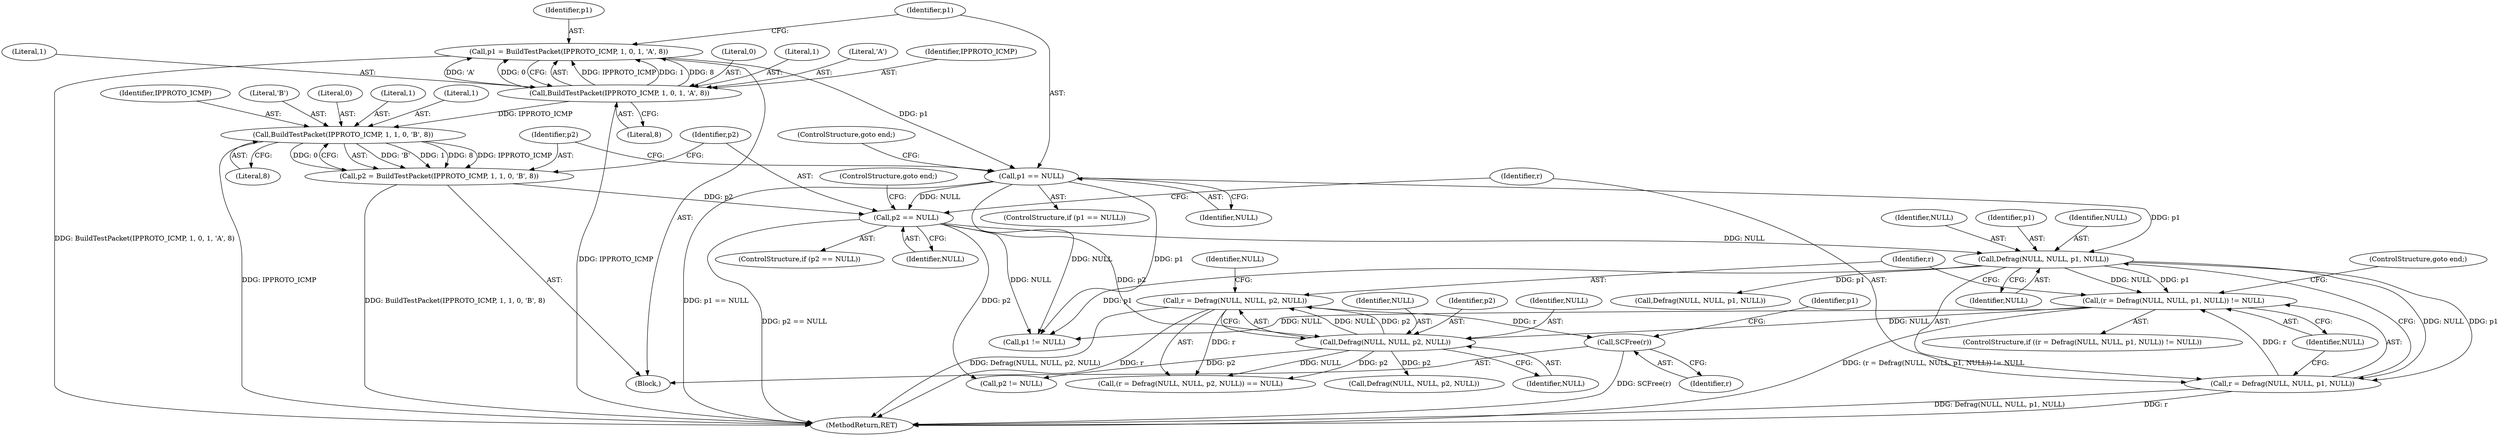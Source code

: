digraph "0_suricata_4a04f814b15762eb446a5ead4d69d021512df6f8_11@pointer" {
"1000173" [label="(Call,SCFree(r))"];
"1000164" [label="(Call,r = Defrag(NULL, NULL, p2, NULL))"];
"1000166" [label="(Call,Defrag(NULL, NULL, p2, NULL))"];
"1000152" [label="(Call,(r = Defrag(NULL, NULL, p1, NULL)) != NULL)"];
"1000153" [label="(Call,r = Defrag(NULL, NULL, p1, NULL))"];
"1000155" [label="(Call,Defrag(NULL, NULL, p1, NULL))"];
"1000147" [label="(Call,p2 == NULL)"];
"1000137" [label="(Call,p2 = BuildTestPacket(IPPROTO_ICMP, 1, 1, 0, 'B', 8))"];
"1000139" [label="(Call,BuildTestPacket(IPPROTO_ICMP, 1, 1, 0, 'B', 8))"];
"1000125" [label="(Call,BuildTestPacket(IPPROTO_ICMP, 1, 0, 1, 'A', 8))"];
"1000133" [label="(Call,p1 == NULL)"];
"1000123" [label="(Call,p1 = BuildTestPacket(IPPROTO_ICMP, 1, 0, 1, 'A', 8))"];
"1000168" [label="(Identifier,NULL)"];
"1000154" [label="(Identifier,r)"];
"1000128" [label="(Literal,0)"];
"1000142" [label="(Literal,1)"];
"1000135" [label="(Identifier,NULL)"];
"1000148" [label="(Identifier,p2)"];
"1000138" [label="(Identifier,p2)"];
"1000163" [label="(Call,(r = Defrag(NULL, NULL, p2, NULL)) == NULL)"];
"1000149" [label="(Identifier,NULL)"];
"1000155" [label="(Call,Defrag(NULL, NULL, p1, NULL))"];
"1000169" [label="(Identifier,p2)"];
"1000236" [label="(Call,p2 != NULL)"];
"1000139" [label="(Call,BuildTestPacket(IPPROTO_ICMP, 1, 1, 0, 'B', 8))"];
"1000174" [label="(Identifier,r)"];
"1000218" [label="(Call,Defrag(NULL, NULL, p2, NULL))"];
"1000171" [label="(Identifier,NULL)"];
"1000166" [label="(Call,Defrag(NULL, NULL, p2, NULL))"];
"1000170" [label="(Identifier,NULL)"];
"1000152" [label="(Call,(r = Defrag(NULL, NULL, p1, NULL)) != NULL)"];
"1000159" [label="(Identifier,NULL)"];
"1000140" [label="(Identifier,IPPROTO_ICMP)"];
"1000145" [label="(Literal,8)"];
"1000178" [label="(Identifier,p1)"];
"1000161" [label="(ControlStructure,goto end;)"];
"1000244" [label="(MethodReturn,RET)"];
"1000151" [label="(ControlStructure,if ((r = Defrag(NULL, NULL, p1, NULL)) != NULL))"];
"1000125" [label="(Call,BuildTestPacket(IPPROTO_ICMP, 1, 0, 1, 'A', 8))"];
"1000131" [label="(Literal,8)"];
"1000153" [label="(Call,r = Defrag(NULL, NULL, p1, NULL))"];
"1000144" [label="(Literal,'B')"];
"1000143" [label="(Literal,0)"];
"1000150" [label="(ControlStructure,goto end;)"];
"1000160" [label="(Identifier,NULL)"];
"1000164" [label="(Call,r = Defrag(NULL, NULL, p2, NULL))"];
"1000173" [label="(Call,SCFree(r))"];
"1000137" [label="(Call,p2 = BuildTestPacket(IPPROTO_ICMP, 1, 1, 0, 'B', 8))"];
"1000127" [label="(Literal,1)"];
"1000132" [label="(ControlStructure,if (p1 == NULL))"];
"1000165" [label="(Identifier,r)"];
"1000207" [label="(Call,Defrag(NULL, NULL, p1, NULL))"];
"1000146" [label="(ControlStructure,if (p2 == NULL))"];
"1000141" [label="(Literal,1)"];
"1000156" [label="(Identifier,NULL)"];
"1000105" [label="(Block,)"];
"1000230" [label="(Call,p1 != NULL)"];
"1000158" [label="(Identifier,p1)"];
"1000133" [label="(Call,p1 == NULL)"];
"1000123" [label="(Call,p1 = BuildTestPacket(IPPROTO_ICMP, 1, 0, 1, 'A', 8))"];
"1000130" [label="(Literal,'A')"];
"1000147" [label="(Call,p2 == NULL)"];
"1000126" [label="(Identifier,IPPROTO_ICMP)"];
"1000167" [label="(Identifier,NULL)"];
"1000157" [label="(Identifier,NULL)"];
"1000129" [label="(Literal,1)"];
"1000134" [label="(Identifier,p1)"];
"1000136" [label="(ControlStructure,goto end;)"];
"1000124" [label="(Identifier,p1)"];
"1000173" -> "1000105"  [label="AST: "];
"1000173" -> "1000174"  [label="CFG: "];
"1000174" -> "1000173"  [label="AST: "];
"1000178" -> "1000173"  [label="CFG: "];
"1000173" -> "1000244"  [label="DDG: SCFree(r)"];
"1000164" -> "1000173"  [label="DDG: r"];
"1000164" -> "1000163"  [label="AST: "];
"1000164" -> "1000166"  [label="CFG: "];
"1000165" -> "1000164"  [label="AST: "];
"1000166" -> "1000164"  [label="AST: "];
"1000171" -> "1000164"  [label="CFG: "];
"1000164" -> "1000244"  [label="DDG: Defrag(NULL, NULL, p2, NULL)"];
"1000164" -> "1000244"  [label="DDG: r"];
"1000164" -> "1000163"  [label="DDG: r"];
"1000166" -> "1000164"  [label="DDG: NULL"];
"1000166" -> "1000164"  [label="DDG: p2"];
"1000166" -> "1000170"  [label="CFG: "];
"1000167" -> "1000166"  [label="AST: "];
"1000168" -> "1000166"  [label="AST: "];
"1000169" -> "1000166"  [label="AST: "];
"1000170" -> "1000166"  [label="AST: "];
"1000166" -> "1000163"  [label="DDG: NULL"];
"1000166" -> "1000163"  [label="DDG: p2"];
"1000152" -> "1000166"  [label="DDG: NULL"];
"1000147" -> "1000166"  [label="DDG: p2"];
"1000166" -> "1000218"  [label="DDG: p2"];
"1000166" -> "1000236"  [label="DDG: p2"];
"1000152" -> "1000151"  [label="AST: "];
"1000152" -> "1000160"  [label="CFG: "];
"1000153" -> "1000152"  [label="AST: "];
"1000160" -> "1000152"  [label="AST: "];
"1000161" -> "1000152"  [label="CFG: "];
"1000165" -> "1000152"  [label="CFG: "];
"1000152" -> "1000244"  [label="DDG: (r = Defrag(NULL, NULL, p1, NULL)) != NULL"];
"1000153" -> "1000152"  [label="DDG: r"];
"1000155" -> "1000152"  [label="DDG: NULL"];
"1000155" -> "1000152"  [label="DDG: p1"];
"1000152" -> "1000230"  [label="DDG: NULL"];
"1000153" -> "1000155"  [label="CFG: "];
"1000154" -> "1000153"  [label="AST: "];
"1000155" -> "1000153"  [label="AST: "];
"1000160" -> "1000153"  [label="CFG: "];
"1000153" -> "1000244"  [label="DDG: Defrag(NULL, NULL, p1, NULL)"];
"1000153" -> "1000244"  [label="DDG: r"];
"1000155" -> "1000153"  [label="DDG: NULL"];
"1000155" -> "1000153"  [label="DDG: p1"];
"1000155" -> "1000159"  [label="CFG: "];
"1000156" -> "1000155"  [label="AST: "];
"1000157" -> "1000155"  [label="AST: "];
"1000158" -> "1000155"  [label="AST: "];
"1000159" -> "1000155"  [label="AST: "];
"1000147" -> "1000155"  [label="DDG: NULL"];
"1000133" -> "1000155"  [label="DDG: p1"];
"1000155" -> "1000207"  [label="DDG: p1"];
"1000155" -> "1000230"  [label="DDG: p1"];
"1000147" -> "1000146"  [label="AST: "];
"1000147" -> "1000149"  [label="CFG: "];
"1000148" -> "1000147"  [label="AST: "];
"1000149" -> "1000147"  [label="AST: "];
"1000150" -> "1000147"  [label="CFG: "];
"1000154" -> "1000147"  [label="CFG: "];
"1000147" -> "1000244"  [label="DDG: p2 == NULL"];
"1000137" -> "1000147"  [label="DDG: p2"];
"1000133" -> "1000147"  [label="DDG: NULL"];
"1000147" -> "1000230"  [label="DDG: NULL"];
"1000147" -> "1000236"  [label="DDG: p2"];
"1000137" -> "1000105"  [label="AST: "];
"1000137" -> "1000139"  [label="CFG: "];
"1000138" -> "1000137"  [label="AST: "];
"1000139" -> "1000137"  [label="AST: "];
"1000148" -> "1000137"  [label="CFG: "];
"1000137" -> "1000244"  [label="DDG: BuildTestPacket(IPPROTO_ICMP, 1, 1, 0, 'B', 8)"];
"1000139" -> "1000137"  [label="DDG: 'B'"];
"1000139" -> "1000137"  [label="DDG: 1"];
"1000139" -> "1000137"  [label="DDG: 8"];
"1000139" -> "1000137"  [label="DDG: IPPROTO_ICMP"];
"1000139" -> "1000137"  [label="DDG: 0"];
"1000139" -> "1000145"  [label="CFG: "];
"1000140" -> "1000139"  [label="AST: "];
"1000141" -> "1000139"  [label="AST: "];
"1000142" -> "1000139"  [label="AST: "];
"1000143" -> "1000139"  [label="AST: "];
"1000144" -> "1000139"  [label="AST: "];
"1000145" -> "1000139"  [label="AST: "];
"1000139" -> "1000244"  [label="DDG: IPPROTO_ICMP"];
"1000125" -> "1000139"  [label="DDG: IPPROTO_ICMP"];
"1000125" -> "1000123"  [label="AST: "];
"1000125" -> "1000131"  [label="CFG: "];
"1000126" -> "1000125"  [label="AST: "];
"1000127" -> "1000125"  [label="AST: "];
"1000128" -> "1000125"  [label="AST: "];
"1000129" -> "1000125"  [label="AST: "];
"1000130" -> "1000125"  [label="AST: "];
"1000131" -> "1000125"  [label="AST: "];
"1000123" -> "1000125"  [label="CFG: "];
"1000125" -> "1000244"  [label="DDG: IPPROTO_ICMP"];
"1000125" -> "1000123"  [label="DDG: IPPROTO_ICMP"];
"1000125" -> "1000123"  [label="DDG: 1"];
"1000125" -> "1000123"  [label="DDG: 8"];
"1000125" -> "1000123"  [label="DDG: 'A'"];
"1000125" -> "1000123"  [label="DDG: 0"];
"1000133" -> "1000132"  [label="AST: "];
"1000133" -> "1000135"  [label="CFG: "];
"1000134" -> "1000133"  [label="AST: "];
"1000135" -> "1000133"  [label="AST: "];
"1000136" -> "1000133"  [label="CFG: "];
"1000138" -> "1000133"  [label="CFG: "];
"1000133" -> "1000244"  [label="DDG: p1 == NULL"];
"1000123" -> "1000133"  [label="DDG: p1"];
"1000133" -> "1000230"  [label="DDG: p1"];
"1000133" -> "1000230"  [label="DDG: NULL"];
"1000123" -> "1000105"  [label="AST: "];
"1000124" -> "1000123"  [label="AST: "];
"1000134" -> "1000123"  [label="CFG: "];
"1000123" -> "1000244"  [label="DDG: BuildTestPacket(IPPROTO_ICMP, 1, 0, 1, 'A', 8)"];
}
